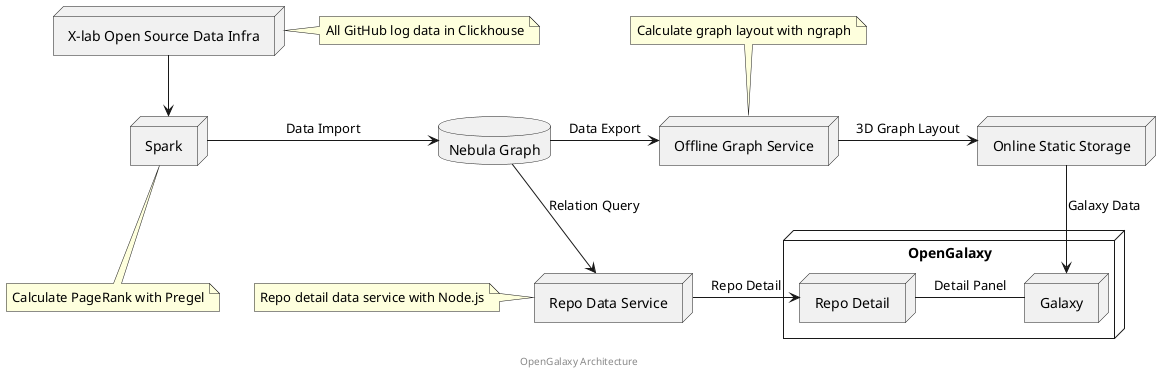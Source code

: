 @startuml
footer OpenGalaxy Architecture

node "X-lab Open Source Data Infra" as di
note right: All GitHub log data in Clickhouse
database "Nebula Graph" as ng
node "Spark" as sp
note bottom: Calculate PageRank with Pregel
node "Repo Data Service" as rds
note left: Repo detail data service with Node.js
node "Offline Graph Service" as ogs
note top: Calculate graph layout with ngraph
node "Online Static Storage" as oss
node OpenGalaxy as og {
    node "Repo Detail" as rd {

    }
    node "Galaxy" as g {

    }
}

di -down-> sp
ng -down-> rds: Relation Query
ng -right-> ogs: Data Export
sp -right-> ng: Data Import
ogs -right-> oss: 3D Graph Layout
oss -down-> g: Galaxy Data
rds -right-> rd: Repo Detail
g -left- rd: Detail Panel
@enduml
